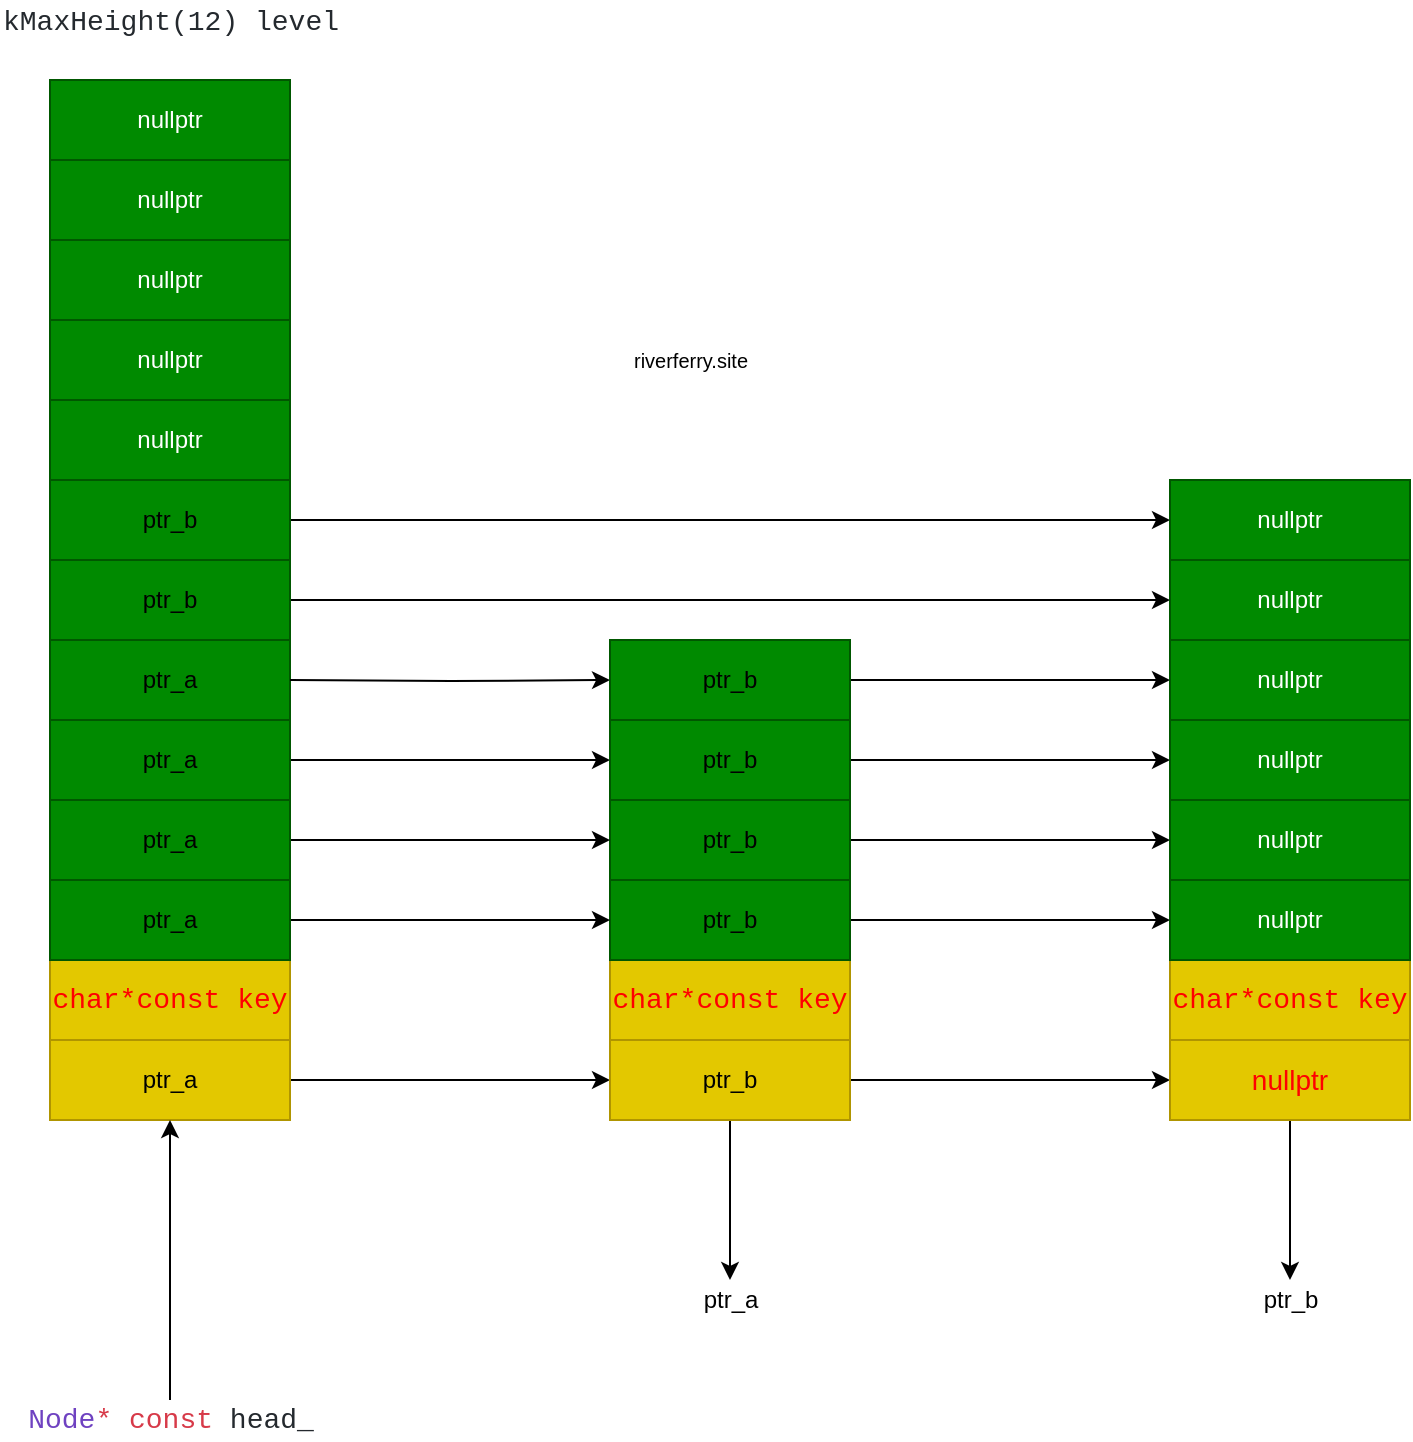 <mxfile version="15.5.1" type="github">
  <diagram id="TRuZ7Tm0APD07rYi6AWg" name="Page-1">
    <mxGraphModel dx="1550" dy="1879" grid="1" gridSize="10" guides="1" tooltips="1" connect="1" arrows="1" fold="1" page="1" pageScale="1" pageWidth="850" pageHeight="1100" math="0" shadow="0">
      <root>
        <mxCell id="0" />
        <mxCell id="1" parent="0" />
        <mxCell id="u37IsGQYfRwt9-iIpRyf-2" value="&lt;span style=&quot;font-family: &amp;#34;consolas&amp;#34; , &amp;#34;courier new&amp;#34; , monospace ; font-size: 14px&quot;&gt;&lt;font color=&quot;#ff0000&quot;&gt;char*const key&lt;/font&gt;&lt;/span&gt;" style="rounded=0;whiteSpace=wrap;html=1;fillColor=#e3c800;strokeColor=#B09500;fontColor=#000000;" vertex="1" parent="1">
          <mxGeometry x="120" y="360" width="120" height="40" as="geometry" />
        </mxCell>
        <mxCell id="u37IsGQYfRwt9-iIpRyf-35" style="edgeStyle=orthogonalEdgeStyle;rounded=0;orthogonalLoop=1;jettySize=auto;html=1;entryX=0;entryY=0.5;entryDx=0;entryDy=0;" edge="1" parent="1" source="u37IsGQYfRwt9-iIpRyf-3" target="u37IsGQYfRwt9-iIpRyf-34">
          <mxGeometry relative="1" as="geometry" />
        </mxCell>
        <mxCell id="u37IsGQYfRwt9-iIpRyf-3" value="&lt;span&gt;ptr_a&lt;/span&gt;" style="rounded=0;whiteSpace=wrap;html=1;fillColor=#e3c800;strokeColor=#B09500;fontColor=#000000;" vertex="1" parent="1">
          <mxGeometry x="120" y="400" width="120" height="40" as="geometry" />
        </mxCell>
        <mxCell id="u37IsGQYfRwt9-iIpRyf-4" value="nullptr" style="rounded=0;whiteSpace=wrap;html=1;fillColor=#008a00;strokeColor=#005700;fontColor=#ffffff;" vertex="1" parent="1">
          <mxGeometry x="120" y="320" width="120" height="40" as="geometry" />
        </mxCell>
        <mxCell id="u37IsGQYfRwt9-iIpRyf-5" value="nullptr" style="rounded=0;whiteSpace=wrap;html=1;fillColor=#008a00;strokeColor=#005700;fontColor=#ffffff;" vertex="1" parent="1">
          <mxGeometry x="120" y="280" width="120" height="40" as="geometry" />
        </mxCell>
        <mxCell id="u37IsGQYfRwt9-iIpRyf-57" style="edgeStyle=orthogonalEdgeStyle;rounded=0;orthogonalLoop=1;jettySize=auto;html=1;entryX=0;entryY=0.5;entryDx=0;entryDy=0;" edge="1" parent="1" source="u37IsGQYfRwt9-iIpRyf-6" target="u37IsGQYfRwt9-iIpRyf-40">
          <mxGeometry relative="1" as="geometry" />
        </mxCell>
        <mxCell id="u37IsGQYfRwt9-iIpRyf-6" value="&lt;span style=&quot;color: rgb(0 , 0 , 0)&quot;&gt;ptr_a&lt;/span&gt;" style="rounded=0;whiteSpace=wrap;html=1;fillColor=#008a00;strokeColor=#005700;fontColor=#ffffff;" vertex="1" parent="1">
          <mxGeometry x="120" y="240" width="120" height="40" as="geometry" />
        </mxCell>
        <mxCell id="u37IsGQYfRwt9-iIpRyf-7" value="&lt;span style=&quot;color: rgb(0 , 0 , 0)&quot;&gt;ptr_a&lt;/span&gt;" style="rounded=0;whiteSpace=wrap;html=1;fillColor=#008a00;strokeColor=#005700;fontColor=#ffffff;" vertex="1" parent="1">
          <mxGeometry x="120" y="200" width="120" height="40" as="geometry" />
        </mxCell>
        <mxCell id="u37IsGQYfRwt9-iIpRyf-61" style="edgeStyle=orthogonalEdgeStyle;rounded=0;orthogonalLoop=1;jettySize=auto;html=1;entryX=0;entryY=0.5;entryDx=0;entryDy=0;" edge="1" parent="1" source="u37IsGQYfRwt9-iIpRyf-8" target="u37IsGQYfRwt9-iIpRyf-48">
          <mxGeometry relative="1" as="geometry" />
        </mxCell>
        <mxCell id="u37IsGQYfRwt9-iIpRyf-8" value="&lt;span style=&quot;color: rgb(0 , 0 , 0)&quot;&gt;ptr_b&lt;/span&gt;" style="rounded=0;whiteSpace=wrap;html=1;fillColor=#008a00;strokeColor=#005700;fontColor=#ffffff;" vertex="1" parent="1">
          <mxGeometry x="120" y="160" width="120" height="40" as="geometry" />
        </mxCell>
        <mxCell id="u37IsGQYfRwt9-iIpRyf-63" style="edgeStyle=orthogonalEdgeStyle;rounded=0;orthogonalLoop=1;jettySize=auto;html=1;entryX=0;entryY=0.5;entryDx=0;entryDy=0;" edge="1" parent="1" source="u37IsGQYfRwt9-iIpRyf-9" target="u37IsGQYfRwt9-iIpRyf-49">
          <mxGeometry relative="1" as="geometry" />
        </mxCell>
        <mxCell id="u37IsGQYfRwt9-iIpRyf-9" value="&lt;span style=&quot;color: rgb(0 , 0 , 0)&quot;&gt;ptr_b&lt;/span&gt;" style="rounded=0;whiteSpace=wrap;html=1;fillColor=#008a00;strokeColor=#005700;fontColor=#ffffff;" vertex="1" parent="1">
          <mxGeometry x="120" y="120" width="120" height="40" as="geometry" />
        </mxCell>
        <mxCell id="u37IsGQYfRwt9-iIpRyf-10" value="nullptr" style="rounded=0;whiteSpace=wrap;html=1;fillColor=#008a00;strokeColor=#005700;fontColor=#ffffff;" vertex="1" parent="1">
          <mxGeometry x="120" y="80" width="120" height="40" as="geometry" />
        </mxCell>
        <mxCell id="u37IsGQYfRwt9-iIpRyf-11" value="nullptr" style="rounded=0;whiteSpace=wrap;html=1;fillColor=#008a00;strokeColor=#005700;fontColor=#ffffff;" vertex="1" parent="1">
          <mxGeometry x="120" y="40" width="120" height="40" as="geometry" />
        </mxCell>
        <mxCell id="u37IsGQYfRwt9-iIpRyf-12" value="nullptr" style="rounded=0;whiteSpace=wrap;html=1;fillColor=#008a00;strokeColor=#005700;fontColor=#ffffff;" vertex="1" parent="1">
          <mxGeometry x="120" width="120" height="40" as="geometry" />
        </mxCell>
        <mxCell id="u37IsGQYfRwt9-iIpRyf-13" value="nullptr" style="rounded=0;whiteSpace=wrap;html=1;fillColor=#008a00;strokeColor=#005700;fontColor=#ffffff;" vertex="1" parent="1">
          <mxGeometry x="120" y="-40" width="120" height="40" as="geometry" />
        </mxCell>
        <mxCell id="u37IsGQYfRwt9-iIpRyf-14" value="nullptr" style="rounded=0;whiteSpace=wrap;html=1;fillColor=#008a00;strokeColor=#005700;fontColor=#ffffff;" vertex="1" parent="1">
          <mxGeometry x="120" y="-80" width="120" height="40" as="geometry" />
        </mxCell>
        <mxCell id="u37IsGQYfRwt9-iIpRyf-15" style="edgeStyle=orthogonalEdgeStyle;curved=1;rounded=0;orthogonalLoop=1;jettySize=auto;html=1;entryX=0.5;entryY=1;entryDx=0;entryDy=0;fontSize=14;fontColor=#000000;" edge="1" parent="1" source="u37IsGQYfRwt9-iIpRyf-16" target="u37IsGQYfRwt9-iIpRyf-3">
          <mxGeometry relative="1" as="geometry" />
        </mxCell>
        <mxCell id="u37IsGQYfRwt9-iIpRyf-16" value="&lt;div style=&quot;color: rgb(36 , 41 , 46) ; background-color: rgb(255 , 255 , 255) ; font-family: &amp;#34;consolas&amp;#34; , &amp;#34;courier new&amp;#34; , monospace ; line-height: 19px&quot;&gt;&lt;span style=&quot;color: #6f42c1&quot;&gt;Node&lt;/span&gt;&lt;span style=&quot;color: #d73a49&quot;&gt;*&lt;/span&gt;&amp;nbsp;&lt;span style=&quot;color: #d73a49&quot;&gt;const&lt;/span&gt;&amp;nbsp;head_&lt;/div&gt;" style="text;html=1;align=center;verticalAlign=middle;resizable=0;points=[];autosize=1;strokeColor=none;fillColor=none;fontSize=14;fontColor=#000000;" vertex="1" parent="1">
          <mxGeometry x="105" y="580" width="150" height="20" as="geometry" />
        </mxCell>
        <mxCell id="u37IsGQYfRwt9-iIpRyf-17" value="&lt;span style=&quot;background-color: rgb(255 , 255 , 255) ; color: rgb(36 , 41 , 46) ; font-family: &amp;#34;consolas&amp;#34; , &amp;#34;courier new&amp;#34; , monospace&quot;&gt;kMaxHeight(12) level&lt;/span&gt;" style="text;html=1;align=center;verticalAlign=middle;resizable=0;points=[];autosize=1;strokeColor=none;fillColor=none;fontSize=14;fontColor=#000000;" vertex="1" parent="1">
          <mxGeometry x="95" y="-120" width="170" height="20" as="geometry" />
        </mxCell>
        <mxCell id="u37IsGQYfRwt9-iIpRyf-32" value="riverferry.site" style="text;html=1;align=center;verticalAlign=middle;resizable=0;points=[];autosize=1;strokeColor=none;fillColor=none;fontSize=10;fontColor=#000000;" vertex="1" parent="1">
          <mxGeometry x="400" y="50" width="80" height="20" as="geometry" />
        </mxCell>
        <mxCell id="u37IsGQYfRwt9-iIpRyf-33" value="&lt;span style=&quot;font-family: &amp;#34;consolas&amp;#34; , &amp;#34;courier new&amp;#34; , monospace ; font-size: 14px&quot;&gt;&lt;font color=&quot;#ff0000&quot;&gt;char*const key&lt;/font&gt;&lt;/span&gt;" style="rounded=0;whiteSpace=wrap;html=1;fillColor=#e3c800;strokeColor=#B09500;fontColor=#000000;" vertex="1" parent="1">
          <mxGeometry x="400" y="360" width="120" height="40" as="geometry" />
        </mxCell>
        <mxCell id="u37IsGQYfRwt9-iIpRyf-68" style="edgeStyle=orthogonalEdgeStyle;rounded=0;orthogonalLoop=1;jettySize=auto;html=1;" edge="1" parent="1" source="u37IsGQYfRwt9-iIpRyf-34">
          <mxGeometry relative="1" as="geometry">
            <mxPoint x="460" y="520" as="targetPoint" />
          </mxGeometry>
        </mxCell>
        <mxCell id="u37IsGQYfRwt9-iIpRyf-70" style="edgeStyle=orthogonalEdgeStyle;rounded=0;orthogonalLoop=1;jettySize=auto;html=1;" edge="1" parent="1" source="u37IsGQYfRwt9-iIpRyf-34" target="u37IsGQYfRwt9-iIpRyf-42">
          <mxGeometry relative="1" as="geometry" />
        </mxCell>
        <mxCell id="u37IsGQYfRwt9-iIpRyf-34" value="&lt;span&gt;ptr_b&lt;/span&gt;" style="rounded=0;whiteSpace=wrap;html=1;fillColor=#e3c800;strokeColor=#B09500;fontColor=#000000;" vertex="1" parent="1">
          <mxGeometry x="400" y="400" width="120" height="40" as="geometry" />
        </mxCell>
        <mxCell id="u37IsGQYfRwt9-iIpRyf-59" style="edgeStyle=orthogonalEdgeStyle;rounded=0;orthogonalLoop=1;jettySize=auto;html=1;" edge="1" parent="1" target="u37IsGQYfRwt9-iIpRyf-39">
          <mxGeometry relative="1" as="geometry">
            <mxPoint x="240" y="220" as="sourcePoint" />
          </mxGeometry>
        </mxCell>
        <mxCell id="u37IsGQYfRwt9-iIpRyf-54" style="edgeStyle=orthogonalEdgeStyle;rounded=0;orthogonalLoop=1;jettySize=auto;html=1;entryX=0;entryY=0.5;entryDx=0;entryDy=0;" edge="1" parent="1" source="u37IsGQYfRwt9-iIpRyf-37" target="u37IsGQYfRwt9-iIpRyf-51">
          <mxGeometry relative="1" as="geometry" />
        </mxCell>
        <mxCell id="u37IsGQYfRwt9-iIpRyf-37" value="&lt;span style=&quot;color: rgb(0 , 0 , 0)&quot;&gt;ptr_b&lt;/span&gt;" style="rounded=0;whiteSpace=wrap;html=1;fillColor=#008a00;strokeColor=#005700;fontColor=#ffffff;" vertex="1" parent="1">
          <mxGeometry x="400" y="320" width="120" height="40" as="geometry" />
        </mxCell>
        <mxCell id="u37IsGQYfRwt9-iIpRyf-56" style="edgeStyle=orthogonalEdgeStyle;rounded=0;orthogonalLoop=1;jettySize=auto;html=1;" edge="1" parent="1" source="u37IsGQYfRwt9-iIpRyf-38" target="u37IsGQYfRwt9-iIpRyf-52">
          <mxGeometry relative="1" as="geometry" />
        </mxCell>
        <mxCell id="u37IsGQYfRwt9-iIpRyf-38" value="&lt;span style=&quot;color: rgb(0 , 0 , 0)&quot;&gt;ptr_b&lt;/span&gt;" style="rounded=0;whiteSpace=wrap;html=1;fillColor=#008a00;strokeColor=#005700;fontColor=#ffffff;" vertex="1" parent="1">
          <mxGeometry x="400" y="280" width="120" height="40" as="geometry" />
        </mxCell>
        <mxCell id="u37IsGQYfRwt9-iIpRyf-60" style="edgeStyle=orthogonalEdgeStyle;rounded=0;orthogonalLoop=1;jettySize=auto;html=1;entryX=0;entryY=0.5;entryDx=0;entryDy=0;" edge="1" parent="1" source="u37IsGQYfRwt9-iIpRyf-39" target="u37IsGQYfRwt9-iIpRyf-50">
          <mxGeometry relative="1" as="geometry" />
        </mxCell>
        <mxCell id="u37IsGQYfRwt9-iIpRyf-39" value="&lt;span style=&quot;color: rgb(0 , 0 , 0)&quot;&gt;ptr_b&lt;/span&gt;" style="rounded=0;whiteSpace=wrap;html=1;fillColor=#008a00;strokeColor=#005700;fontColor=#ffffff;" vertex="1" parent="1">
          <mxGeometry x="400" y="200" width="120" height="40" as="geometry" />
        </mxCell>
        <mxCell id="u37IsGQYfRwt9-iIpRyf-58" style="edgeStyle=orthogonalEdgeStyle;rounded=0;orthogonalLoop=1;jettySize=auto;html=1;entryX=0;entryY=0.5;entryDx=0;entryDy=0;" edge="1" parent="1" source="u37IsGQYfRwt9-iIpRyf-40" target="u37IsGQYfRwt9-iIpRyf-47">
          <mxGeometry relative="1" as="geometry" />
        </mxCell>
        <mxCell id="u37IsGQYfRwt9-iIpRyf-40" value="&lt;span style=&quot;color: rgb(0 , 0 , 0)&quot;&gt;ptr_b&lt;/span&gt;" style="rounded=0;whiteSpace=wrap;html=1;fillColor=#008a00;strokeColor=#005700;fontColor=#ffffff;" vertex="1" parent="1">
          <mxGeometry x="400" y="240" width="120" height="40" as="geometry" />
        </mxCell>
        <mxCell id="u37IsGQYfRwt9-iIpRyf-41" value="&lt;span style=&quot;font-family: &amp;#34;consolas&amp;#34; , &amp;#34;courier new&amp;#34; , monospace ; font-size: 14px&quot;&gt;&lt;font color=&quot;#ff0000&quot;&gt;char*const key&lt;/font&gt;&lt;/span&gt;" style="rounded=0;whiteSpace=wrap;html=1;fillColor=#e3c800;strokeColor=#B09500;fontColor=#000000;" vertex="1" parent="1">
          <mxGeometry x="680" y="360" width="120" height="40" as="geometry" />
        </mxCell>
        <mxCell id="u37IsGQYfRwt9-iIpRyf-69" style="edgeStyle=orthogonalEdgeStyle;rounded=0;orthogonalLoop=1;jettySize=auto;html=1;" edge="1" parent="1" source="u37IsGQYfRwt9-iIpRyf-42">
          <mxGeometry relative="1" as="geometry">
            <mxPoint x="740" y="520" as="targetPoint" />
          </mxGeometry>
        </mxCell>
        <mxCell id="u37IsGQYfRwt9-iIpRyf-42" value="&lt;font color=&quot;#ff0000&quot;&gt;&lt;span style=&quot;font-size: 14px&quot;&gt;nullptr&lt;/span&gt;&lt;/font&gt;" style="rounded=0;whiteSpace=wrap;html=1;fillColor=#e3c800;strokeColor=#B09500;fontColor=#000000;" vertex="1" parent="1">
          <mxGeometry x="680" y="400" width="120" height="40" as="geometry" />
        </mxCell>
        <mxCell id="u37IsGQYfRwt9-iIpRyf-43" value="nullptr" style="rounded=0;whiteSpace=wrap;html=1;fillColor=#008a00;strokeColor=#005700;fontColor=#ffffff;" vertex="1" parent="1">
          <mxGeometry x="120" y="320" width="120" height="40" as="geometry" />
        </mxCell>
        <mxCell id="u37IsGQYfRwt9-iIpRyf-44" value="nullptr" style="rounded=0;whiteSpace=wrap;html=1;fillColor=#008a00;strokeColor=#005700;fontColor=#ffffff;" vertex="1" parent="1">
          <mxGeometry x="120" y="280" width="120" height="40" as="geometry" />
        </mxCell>
        <mxCell id="u37IsGQYfRwt9-iIpRyf-53" style="edgeStyle=orthogonalEdgeStyle;rounded=0;orthogonalLoop=1;jettySize=auto;html=1;" edge="1" parent="1" source="u37IsGQYfRwt9-iIpRyf-45" target="u37IsGQYfRwt9-iIpRyf-37">
          <mxGeometry relative="1" as="geometry" />
        </mxCell>
        <mxCell id="u37IsGQYfRwt9-iIpRyf-45" value="&lt;span style=&quot;color: rgb(0 , 0 , 0)&quot;&gt;ptr_a&lt;/span&gt;" style="rounded=0;whiteSpace=wrap;html=1;fillColor=#008a00;strokeColor=#005700;fontColor=#ffffff;" vertex="1" parent="1">
          <mxGeometry x="120" y="320" width="120" height="40" as="geometry" />
        </mxCell>
        <mxCell id="u37IsGQYfRwt9-iIpRyf-55" style="edgeStyle=orthogonalEdgeStyle;rounded=0;orthogonalLoop=1;jettySize=auto;html=1;entryX=0;entryY=0.5;entryDx=0;entryDy=0;" edge="1" parent="1" source="u37IsGQYfRwt9-iIpRyf-46" target="u37IsGQYfRwt9-iIpRyf-38">
          <mxGeometry relative="1" as="geometry" />
        </mxCell>
        <mxCell id="u37IsGQYfRwt9-iIpRyf-46" value="&lt;span style=&quot;color: rgb(0 , 0 , 0)&quot;&gt;ptr_a&lt;/span&gt;" style="rounded=0;whiteSpace=wrap;html=1;fillColor=#008a00;strokeColor=#005700;fontColor=#ffffff;" vertex="1" parent="1">
          <mxGeometry x="120" y="280" width="120" height="40" as="geometry" />
        </mxCell>
        <mxCell id="u37IsGQYfRwt9-iIpRyf-47" value="nullptr" style="rounded=0;whiteSpace=wrap;html=1;fillColor=#008a00;strokeColor=#005700;fontColor=#ffffff;" vertex="1" parent="1">
          <mxGeometry x="680" y="240" width="120" height="40" as="geometry" />
        </mxCell>
        <mxCell id="u37IsGQYfRwt9-iIpRyf-48" value="nullptr" style="rounded=0;whiteSpace=wrap;html=1;fillColor=#008a00;strokeColor=#005700;fontColor=#ffffff;" vertex="1" parent="1">
          <mxGeometry x="680" y="160" width="120" height="40" as="geometry" />
        </mxCell>
        <mxCell id="u37IsGQYfRwt9-iIpRyf-49" value="nullptr" style="rounded=0;whiteSpace=wrap;html=1;fillColor=#008a00;strokeColor=#005700;fontColor=#ffffff;" vertex="1" parent="1">
          <mxGeometry x="680" y="120" width="120" height="40" as="geometry" />
        </mxCell>
        <mxCell id="u37IsGQYfRwt9-iIpRyf-50" value="nullptr" style="rounded=0;whiteSpace=wrap;html=1;fillColor=#008a00;strokeColor=#005700;fontColor=#ffffff;" vertex="1" parent="1">
          <mxGeometry x="680" y="200" width="120" height="40" as="geometry" />
        </mxCell>
        <mxCell id="u37IsGQYfRwt9-iIpRyf-51" value="nullptr" style="rounded=0;whiteSpace=wrap;html=1;fillColor=#008a00;strokeColor=#005700;fontColor=#ffffff;" vertex="1" parent="1">
          <mxGeometry x="680" y="320" width="120" height="40" as="geometry" />
        </mxCell>
        <mxCell id="u37IsGQYfRwt9-iIpRyf-52" value="nullptr" style="rounded=0;whiteSpace=wrap;html=1;fillColor=#008a00;strokeColor=#005700;fontColor=#ffffff;" vertex="1" parent="1">
          <mxGeometry x="680" y="280" width="120" height="40" as="geometry" />
        </mxCell>
        <mxCell id="u37IsGQYfRwt9-iIpRyf-64" value="ptr_a" style="text;html=1;align=center;verticalAlign=middle;resizable=0;points=[];autosize=1;strokeColor=none;fillColor=none;" vertex="1" parent="1">
          <mxGeometry x="440" y="520" width="40" height="20" as="geometry" />
        </mxCell>
        <mxCell id="u37IsGQYfRwt9-iIpRyf-65" value="ptr_b" style="text;html=1;align=center;verticalAlign=middle;resizable=0;points=[];autosize=1;strokeColor=none;fillColor=none;" vertex="1" parent="1">
          <mxGeometry x="720" y="520" width="40" height="20" as="geometry" />
        </mxCell>
      </root>
    </mxGraphModel>
  </diagram>
</mxfile>
